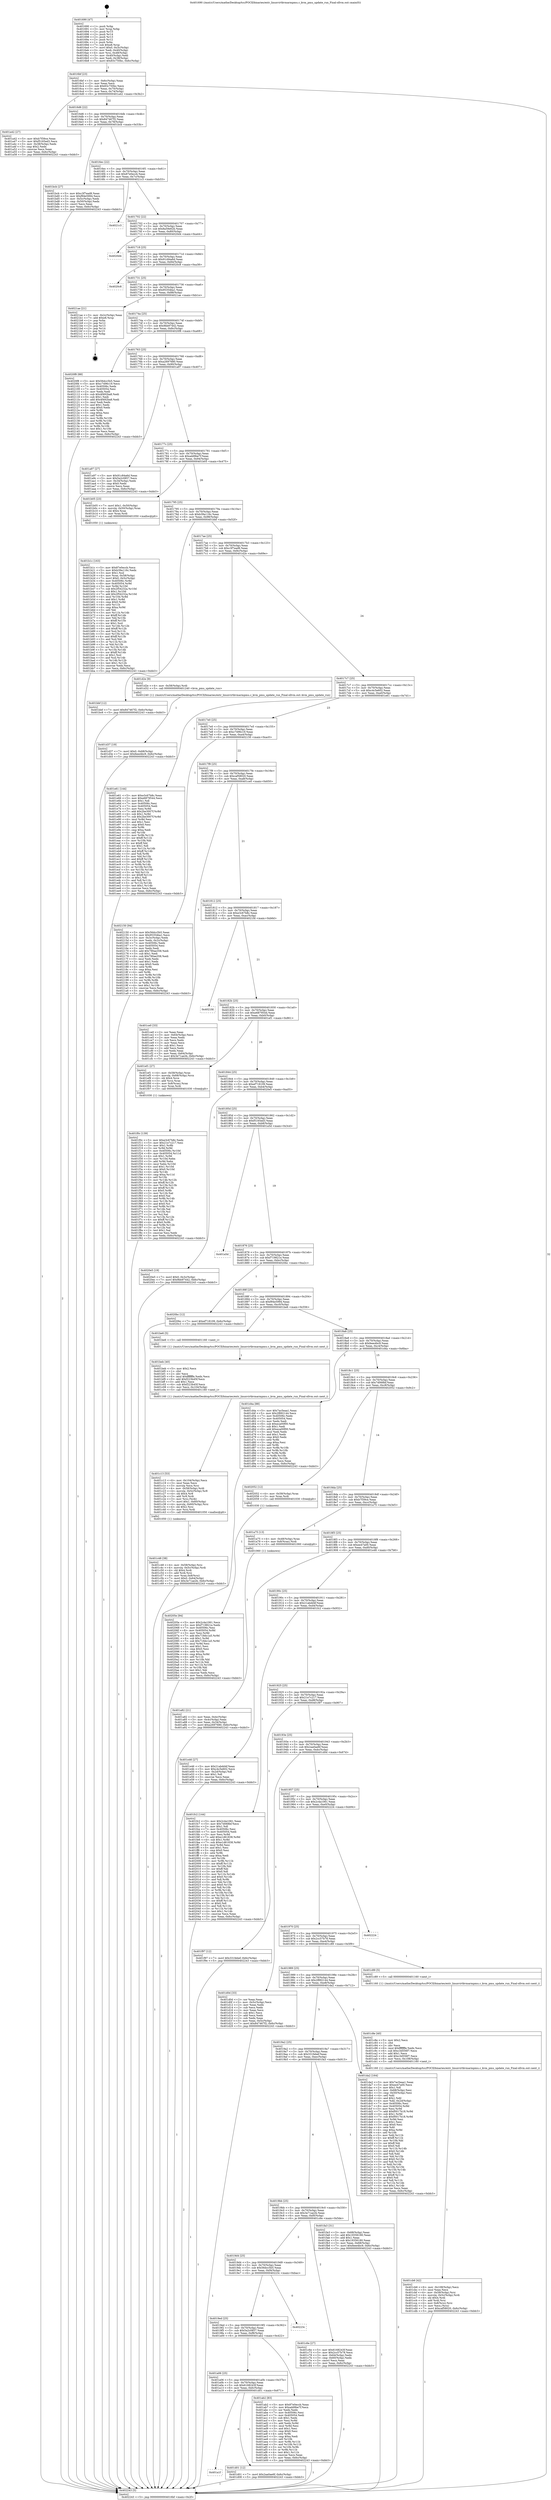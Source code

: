 digraph "0x401690" {
  label = "0x401690 (/mnt/c/Users/mathe/Desktop/tcc/POCII/binaries/extr_linuxvirtkvmarmpmu.c_kvm_pmu_update_run_Final-ollvm.out::main(0))"
  labelloc = "t"
  node[shape=record]

  Entry [label="",width=0.3,height=0.3,shape=circle,fillcolor=black,style=filled]
  "0x4016bf" [label="{
     0x4016bf [23]\l
     | [instrs]\l
     &nbsp;&nbsp;0x4016bf \<+3\>: mov -0x6c(%rbp),%eax\l
     &nbsp;&nbsp;0x4016c2 \<+2\>: mov %eax,%ecx\l
     &nbsp;&nbsp;0x4016c4 \<+6\>: sub $0x83c750bc,%ecx\l
     &nbsp;&nbsp;0x4016ca \<+3\>: mov %eax,-0x70(%rbp)\l
     &nbsp;&nbsp;0x4016cd \<+3\>: mov %ecx,-0x74(%rbp)\l
     &nbsp;&nbsp;0x4016d0 \<+6\>: je 0000000000401a42 \<main+0x3b2\>\l
  }"]
  "0x401a42" [label="{
     0x401a42 [27]\l
     | [instrs]\l
     &nbsp;&nbsp;0x401a42 \<+5\>: mov $0xb7f39ce,%eax\l
     &nbsp;&nbsp;0x401a47 \<+5\>: mov $0xf5165ed3,%ecx\l
     &nbsp;&nbsp;0x401a4c \<+3\>: mov -0x38(%rbp),%edx\l
     &nbsp;&nbsp;0x401a4f \<+3\>: cmp $0x2,%edx\l
     &nbsp;&nbsp;0x401a52 \<+3\>: cmovne %ecx,%eax\l
     &nbsp;&nbsp;0x401a55 \<+3\>: mov %eax,-0x6c(%rbp)\l
     &nbsp;&nbsp;0x401a58 \<+5\>: jmp 0000000000402243 \<main+0xbb3\>\l
  }"]
  "0x4016d6" [label="{
     0x4016d6 [22]\l
     | [instrs]\l
     &nbsp;&nbsp;0x4016d6 \<+5\>: jmp 00000000004016db \<main+0x4b\>\l
     &nbsp;&nbsp;0x4016db \<+3\>: mov -0x70(%rbp),%eax\l
     &nbsp;&nbsp;0x4016de \<+5\>: sub $0x847467f2,%eax\l
     &nbsp;&nbsp;0x4016e3 \<+3\>: mov %eax,-0x78(%rbp)\l
     &nbsp;&nbsp;0x4016e6 \<+6\>: je 0000000000401bcb \<main+0x53b\>\l
  }"]
  "0x402243" [label="{
     0x402243 [5]\l
     | [instrs]\l
     &nbsp;&nbsp;0x402243 \<+5\>: jmp 00000000004016bf \<main+0x2f\>\l
  }"]
  "0x401690" [label="{
     0x401690 [47]\l
     | [instrs]\l
     &nbsp;&nbsp;0x401690 \<+1\>: push %rbp\l
     &nbsp;&nbsp;0x401691 \<+3\>: mov %rsp,%rbp\l
     &nbsp;&nbsp;0x401694 \<+2\>: push %r15\l
     &nbsp;&nbsp;0x401696 \<+2\>: push %r14\l
     &nbsp;&nbsp;0x401698 \<+2\>: push %r13\l
     &nbsp;&nbsp;0x40169a \<+2\>: push %r12\l
     &nbsp;&nbsp;0x40169c \<+1\>: push %rbx\l
     &nbsp;&nbsp;0x40169d \<+7\>: sub $0xe8,%rsp\l
     &nbsp;&nbsp;0x4016a4 \<+7\>: movl $0x0,-0x3c(%rbp)\l
     &nbsp;&nbsp;0x4016ab \<+3\>: mov %edi,-0x40(%rbp)\l
     &nbsp;&nbsp;0x4016ae \<+4\>: mov %rsi,-0x48(%rbp)\l
     &nbsp;&nbsp;0x4016b2 \<+3\>: mov -0x40(%rbp),%edi\l
     &nbsp;&nbsp;0x4016b5 \<+3\>: mov %edi,-0x38(%rbp)\l
     &nbsp;&nbsp;0x4016b8 \<+7\>: movl $0x83c750bc,-0x6c(%rbp)\l
  }"]
  Exit [label="",width=0.3,height=0.3,shape=circle,fillcolor=black,style=filled,peripheries=2]
  "0x401bcb" [label="{
     0x401bcb [27]\l
     | [instrs]\l
     &nbsp;&nbsp;0x401bcb \<+5\>: mov $0xc3f7ead8,%eax\l
     &nbsp;&nbsp;0x401bd0 \<+5\>: mov $0xf94e5994,%ecx\l
     &nbsp;&nbsp;0x401bd5 \<+3\>: mov -0x5c(%rbp),%edx\l
     &nbsp;&nbsp;0x401bd8 \<+3\>: cmp -0x50(%rbp),%edx\l
     &nbsp;&nbsp;0x401bdb \<+3\>: cmovl %ecx,%eax\l
     &nbsp;&nbsp;0x401bde \<+3\>: mov %eax,-0x6c(%rbp)\l
     &nbsp;&nbsp;0x401be1 \<+5\>: jmp 0000000000402243 \<main+0xbb3\>\l
  }"]
  "0x4016ec" [label="{
     0x4016ec [22]\l
     | [instrs]\l
     &nbsp;&nbsp;0x4016ec \<+5\>: jmp 00000000004016f1 \<main+0x61\>\l
     &nbsp;&nbsp;0x4016f1 \<+3\>: mov -0x70(%rbp),%eax\l
     &nbsp;&nbsp;0x4016f4 \<+5\>: sub $0x87e0eccb,%eax\l
     &nbsp;&nbsp;0x4016f9 \<+3\>: mov %eax,-0x7c(%rbp)\l
     &nbsp;&nbsp;0x4016fc \<+6\>: je 00000000004021c3 \<main+0xb33\>\l
  }"]
  "0x40205e" [label="{
     0x40205e [94]\l
     | [instrs]\l
     &nbsp;&nbsp;0x40205e \<+5\>: mov $0x2c4a1061,%ecx\l
     &nbsp;&nbsp;0x402063 \<+5\>: mov $0xf719821e,%edx\l
     &nbsp;&nbsp;0x402068 \<+7\>: mov 0x40506c,%esi\l
     &nbsp;&nbsp;0x40206f \<+8\>: mov 0x405054,%r8d\l
     &nbsp;&nbsp;0x402077 \<+3\>: mov %esi,%r9d\l
     &nbsp;&nbsp;0x40207a \<+7\>: add $0x718dc1a5,%r9d\l
     &nbsp;&nbsp;0x402081 \<+4\>: sub $0x1,%r9d\l
     &nbsp;&nbsp;0x402085 \<+7\>: sub $0x718dc1a5,%r9d\l
     &nbsp;&nbsp;0x40208c \<+4\>: imul %r9d,%esi\l
     &nbsp;&nbsp;0x402090 \<+3\>: and $0x1,%esi\l
     &nbsp;&nbsp;0x402093 \<+3\>: cmp $0x0,%esi\l
     &nbsp;&nbsp;0x402096 \<+4\>: sete %r10b\l
     &nbsp;&nbsp;0x40209a \<+4\>: cmp $0xa,%r8d\l
     &nbsp;&nbsp;0x40209e \<+4\>: setl %r11b\l
     &nbsp;&nbsp;0x4020a2 \<+3\>: mov %r10b,%bl\l
     &nbsp;&nbsp;0x4020a5 \<+3\>: and %r11b,%bl\l
     &nbsp;&nbsp;0x4020a8 \<+3\>: xor %r11b,%r10b\l
     &nbsp;&nbsp;0x4020ab \<+3\>: or %r10b,%bl\l
     &nbsp;&nbsp;0x4020ae \<+3\>: test $0x1,%bl\l
     &nbsp;&nbsp;0x4020b1 \<+3\>: cmovne %edx,%ecx\l
     &nbsp;&nbsp;0x4020b4 \<+3\>: mov %ecx,-0x6c(%rbp)\l
     &nbsp;&nbsp;0x4020b7 \<+5\>: jmp 0000000000402243 \<main+0xbb3\>\l
  }"]
  "0x4021c3" [label="{
     0x4021c3\l
  }", style=dashed]
  "0x401702" [label="{
     0x401702 [22]\l
     | [instrs]\l
     &nbsp;&nbsp;0x401702 \<+5\>: jmp 0000000000401707 \<main+0x77\>\l
     &nbsp;&nbsp;0x401707 \<+3\>: mov -0x70(%rbp),%eax\l
     &nbsp;&nbsp;0x40170a \<+5\>: sub $0x8a59e62b,%eax\l
     &nbsp;&nbsp;0x40170f \<+3\>: mov %eax,-0x80(%rbp)\l
     &nbsp;&nbsp;0x401712 \<+6\>: je 00000000004020d4 \<main+0xa44\>\l
  }"]
  "0x401f0c" [label="{
     0x401f0c [139]\l
     | [instrs]\l
     &nbsp;&nbsp;0x401f0c \<+5\>: mov $0xe3c67b8c,%edx\l
     &nbsp;&nbsp;0x401f11 \<+5\>: mov $0x21e7c217,%esi\l
     &nbsp;&nbsp;0x401f16 \<+3\>: mov $0x1,%r8b\l
     &nbsp;&nbsp;0x401f19 \<+3\>: xor %r9d,%r9d\l
     &nbsp;&nbsp;0x401f1c \<+8\>: mov 0x40506c,%r10d\l
     &nbsp;&nbsp;0x401f24 \<+8\>: mov 0x405054,%r11d\l
     &nbsp;&nbsp;0x401f2c \<+4\>: sub $0x1,%r9d\l
     &nbsp;&nbsp;0x401f30 \<+3\>: mov %r10d,%ebx\l
     &nbsp;&nbsp;0x401f33 \<+3\>: add %r9d,%ebx\l
     &nbsp;&nbsp;0x401f36 \<+4\>: imul %ebx,%r10d\l
     &nbsp;&nbsp;0x401f3a \<+4\>: and $0x1,%r10d\l
     &nbsp;&nbsp;0x401f3e \<+4\>: cmp $0x0,%r10d\l
     &nbsp;&nbsp;0x401f42 \<+4\>: sete %r14b\l
     &nbsp;&nbsp;0x401f46 \<+4\>: cmp $0xa,%r11d\l
     &nbsp;&nbsp;0x401f4a \<+4\>: setl %r15b\l
     &nbsp;&nbsp;0x401f4e \<+3\>: mov %r14b,%r12b\l
     &nbsp;&nbsp;0x401f51 \<+4\>: xor $0xff,%r12b\l
     &nbsp;&nbsp;0x401f55 \<+3\>: mov %r15b,%r13b\l
     &nbsp;&nbsp;0x401f58 \<+4\>: xor $0xff,%r13b\l
     &nbsp;&nbsp;0x401f5c \<+4\>: xor $0x0,%r8b\l
     &nbsp;&nbsp;0x401f60 \<+3\>: mov %r12b,%al\l
     &nbsp;&nbsp;0x401f63 \<+2\>: and $0x0,%al\l
     &nbsp;&nbsp;0x401f65 \<+3\>: and %r8b,%r14b\l
     &nbsp;&nbsp;0x401f68 \<+3\>: mov %r13b,%cl\l
     &nbsp;&nbsp;0x401f6b \<+3\>: and $0x0,%cl\l
     &nbsp;&nbsp;0x401f6e \<+3\>: and %r8b,%r15b\l
     &nbsp;&nbsp;0x401f71 \<+3\>: or %r14b,%al\l
     &nbsp;&nbsp;0x401f74 \<+3\>: or %r15b,%cl\l
     &nbsp;&nbsp;0x401f77 \<+2\>: xor %cl,%al\l
     &nbsp;&nbsp;0x401f79 \<+3\>: or %r13b,%r12b\l
     &nbsp;&nbsp;0x401f7c \<+4\>: xor $0xff,%r12b\l
     &nbsp;&nbsp;0x401f80 \<+4\>: or $0x0,%r8b\l
     &nbsp;&nbsp;0x401f84 \<+3\>: and %r8b,%r12b\l
     &nbsp;&nbsp;0x401f87 \<+3\>: or %r12b,%al\l
     &nbsp;&nbsp;0x401f8a \<+2\>: test $0x1,%al\l
     &nbsp;&nbsp;0x401f8c \<+3\>: cmovne %esi,%edx\l
     &nbsp;&nbsp;0x401f8f \<+3\>: mov %edx,-0x6c(%rbp)\l
     &nbsp;&nbsp;0x401f92 \<+5\>: jmp 0000000000402243 \<main+0xbb3\>\l
  }"]
  "0x4020d4" [label="{
     0x4020d4\l
  }", style=dashed]
  "0x401718" [label="{
     0x401718 [25]\l
     | [instrs]\l
     &nbsp;&nbsp;0x401718 \<+5\>: jmp 000000000040171d \<main+0x8d\>\l
     &nbsp;&nbsp;0x40171d \<+3\>: mov -0x70(%rbp),%eax\l
     &nbsp;&nbsp;0x401720 \<+5\>: sub $0x91c84a6d,%eax\l
     &nbsp;&nbsp;0x401725 \<+6\>: mov %eax,-0x84(%rbp)\l
     &nbsp;&nbsp;0x40172b \<+6\>: je 00000000004020c8 \<main+0xa38\>\l
  }"]
  "0x401d37" [label="{
     0x401d37 [19]\l
     | [instrs]\l
     &nbsp;&nbsp;0x401d37 \<+7\>: movl $0x0,-0x68(%rbp)\l
     &nbsp;&nbsp;0x401d3e \<+7\>: movl $0xfeee4bc9,-0x6c(%rbp)\l
     &nbsp;&nbsp;0x401d45 \<+5\>: jmp 0000000000402243 \<main+0xbb3\>\l
  }"]
  "0x4020c8" [label="{
     0x4020c8\l
  }", style=dashed]
  "0x401731" [label="{
     0x401731 [25]\l
     | [instrs]\l
     &nbsp;&nbsp;0x401731 \<+5\>: jmp 0000000000401736 \<main+0xa6\>\l
     &nbsp;&nbsp;0x401736 \<+3\>: mov -0x70(%rbp),%eax\l
     &nbsp;&nbsp;0x401739 \<+5\>: sub $0x95354ba1,%eax\l
     &nbsp;&nbsp;0x40173e \<+6\>: mov %eax,-0x88(%rbp)\l
     &nbsp;&nbsp;0x401744 \<+6\>: je 00000000004021ae \<main+0xb1e\>\l
  }"]
  "0x401a1f" [label="{
     0x401a1f\l
  }", style=dashed]
  "0x4021ae" [label="{
     0x4021ae [21]\l
     | [instrs]\l
     &nbsp;&nbsp;0x4021ae \<+3\>: mov -0x2c(%rbp),%eax\l
     &nbsp;&nbsp;0x4021b1 \<+7\>: add $0xe8,%rsp\l
     &nbsp;&nbsp;0x4021b8 \<+1\>: pop %rbx\l
     &nbsp;&nbsp;0x4021b9 \<+2\>: pop %r12\l
     &nbsp;&nbsp;0x4021bb \<+2\>: pop %r13\l
     &nbsp;&nbsp;0x4021bd \<+2\>: pop %r14\l
     &nbsp;&nbsp;0x4021bf \<+2\>: pop %r15\l
     &nbsp;&nbsp;0x4021c1 \<+1\>: pop %rbp\l
     &nbsp;&nbsp;0x4021c2 \<+1\>: ret\l
  }"]
  "0x40174a" [label="{
     0x40174a [25]\l
     | [instrs]\l
     &nbsp;&nbsp;0x40174a \<+5\>: jmp 000000000040174f \<main+0xbf\>\l
     &nbsp;&nbsp;0x40174f \<+3\>: mov -0x70(%rbp),%eax\l
     &nbsp;&nbsp;0x401752 \<+5\>: sub $0x9bb97442,%eax\l
     &nbsp;&nbsp;0x401757 \<+6\>: mov %eax,-0x8c(%rbp)\l
     &nbsp;&nbsp;0x40175d \<+6\>: je 00000000004020f8 \<main+0xa68\>\l
  }"]
  "0x401d01" [label="{
     0x401d01 [12]\l
     | [instrs]\l
     &nbsp;&nbsp;0x401d01 \<+7\>: movl $0x2aa0ae6f,-0x6c(%rbp)\l
     &nbsp;&nbsp;0x401d08 \<+5\>: jmp 0000000000402243 \<main+0xbb3\>\l
  }"]
  "0x4020f8" [label="{
     0x4020f8 [88]\l
     | [instrs]\l
     &nbsp;&nbsp;0x4020f8 \<+5\>: mov $0x56dcc5b5,%eax\l
     &nbsp;&nbsp;0x4020fd \<+5\>: mov $0xc7496c19,%ecx\l
     &nbsp;&nbsp;0x402102 \<+7\>: mov 0x40506c,%edx\l
     &nbsp;&nbsp;0x402109 \<+7\>: mov 0x405054,%esi\l
     &nbsp;&nbsp;0x402110 \<+2\>: mov %edx,%edi\l
     &nbsp;&nbsp;0x402112 \<+6\>: sub $0x4f492ba8,%edi\l
     &nbsp;&nbsp;0x402118 \<+3\>: sub $0x1,%edi\l
     &nbsp;&nbsp;0x40211b \<+6\>: add $0x4f492ba8,%edi\l
     &nbsp;&nbsp;0x402121 \<+3\>: imul %edi,%edx\l
     &nbsp;&nbsp;0x402124 \<+3\>: and $0x1,%edx\l
     &nbsp;&nbsp;0x402127 \<+3\>: cmp $0x0,%edx\l
     &nbsp;&nbsp;0x40212a \<+4\>: sete %r8b\l
     &nbsp;&nbsp;0x40212e \<+3\>: cmp $0xa,%esi\l
     &nbsp;&nbsp;0x402131 \<+4\>: setl %r9b\l
     &nbsp;&nbsp;0x402135 \<+3\>: mov %r8b,%r10b\l
     &nbsp;&nbsp;0x402138 \<+3\>: and %r9b,%r10b\l
     &nbsp;&nbsp;0x40213b \<+3\>: xor %r9b,%r8b\l
     &nbsp;&nbsp;0x40213e \<+3\>: or %r8b,%r10b\l
     &nbsp;&nbsp;0x402141 \<+4\>: test $0x1,%r10b\l
     &nbsp;&nbsp;0x402145 \<+3\>: cmovne %ecx,%eax\l
     &nbsp;&nbsp;0x402148 \<+3\>: mov %eax,-0x6c(%rbp)\l
     &nbsp;&nbsp;0x40214b \<+5\>: jmp 0000000000402243 \<main+0xbb3\>\l
  }"]
  "0x401763" [label="{
     0x401763 [25]\l
     | [instrs]\l
     &nbsp;&nbsp;0x401763 \<+5\>: jmp 0000000000401768 \<main+0xd8\>\l
     &nbsp;&nbsp;0x401768 \<+3\>: mov -0x70(%rbp),%eax\l
     &nbsp;&nbsp;0x40176b \<+5\>: sub $0xa2697680,%eax\l
     &nbsp;&nbsp;0x401770 \<+6\>: mov %eax,-0x90(%rbp)\l
     &nbsp;&nbsp;0x401776 \<+6\>: je 0000000000401a97 \<main+0x407\>\l
  }"]
  "0x401cb6" [label="{
     0x401cb6 [42]\l
     | [instrs]\l
     &nbsp;&nbsp;0x401cb6 \<+6\>: mov -0x108(%rbp),%ecx\l
     &nbsp;&nbsp;0x401cbc \<+3\>: imul %eax,%ecx\l
     &nbsp;&nbsp;0x401cbf \<+4\>: mov -0x58(%rbp),%rsi\l
     &nbsp;&nbsp;0x401cc3 \<+4\>: movslq -0x5c(%rbp),%rdi\l
     &nbsp;&nbsp;0x401cc7 \<+4\>: shl $0x4,%rdi\l
     &nbsp;&nbsp;0x401ccb \<+3\>: add %rdi,%rsi\l
     &nbsp;&nbsp;0x401cce \<+4\>: mov 0x8(%rsi),%rsi\l
     &nbsp;&nbsp;0x401cd2 \<+2\>: mov %ecx,(%rsi)\l
     &nbsp;&nbsp;0x401cd4 \<+7\>: movl $0xcaf58020,-0x6c(%rbp)\l
     &nbsp;&nbsp;0x401cdb \<+5\>: jmp 0000000000402243 \<main+0xbb3\>\l
  }"]
  "0x401a97" [label="{
     0x401a97 [27]\l
     | [instrs]\l
     &nbsp;&nbsp;0x401a97 \<+5\>: mov $0x91c84a6d,%eax\l
     &nbsp;&nbsp;0x401a9c \<+5\>: mov $0x5a2c0857,%ecx\l
     &nbsp;&nbsp;0x401aa1 \<+3\>: mov -0x34(%rbp),%edx\l
     &nbsp;&nbsp;0x401aa4 \<+3\>: cmp $0x0,%edx\l
     &nbsp;&nbsp;0x401aa7 \<+3\>: cmove %ecx,%eax\l
     &nbsp;&nbsp;0x401aaa \<+3\>: mov %eax,-0x6c(%rbp)\l
     &nbsp;&nbsp;0x401aad \<+5\>: jmp 0000000000402243 \<main+0xbb3\>\l
  }"]
  "0x40177c" [label="{
     0x40177c [25]\l
     | [instrs]\l
     &nbsp;&nbsp;0x40177c \<+5\>: jmp 0000000000401781 \<main+0xf1\>\l
     &nbsp;&nbsp;0x401781 \<+3\>: mov -0x70(%rbp),%eax\l
     &nbsp;&nbsp;0x401784 \<+5\>: sub $0xadd9be7f,%eax\l
     &nbsp;&nbsp;0x401789 \<+6\>: mov %eax,-0x94(%rbp)\l
     &nbsp;&nbsp;0x40178f \<+6\>: je 0000000000401b05 \<main+0x475\>\l
  }"]
  "0x401c8e" [label="{
     0x401c8e [40]\l
     | [instrs]\l
     &nbsp;&nbsp;0x401c8e \<+5\>: mov $0x2,%ecx\l
     &nbsp;&nbsp;0x401c93 \<+1\>: cltd\l
     &nbsp;&nbsp;0x401c94 \<+2\>: idiv %ecx\l
     &nbsp;&nbsp;0x401c96 \<+6\>: imul $0xfffffffe,%edx,%ecx\l
     &nbsp;&nbsp;0x401c9c \<+6\>: sub $0xc3d556f7,%ecx\l
     &nbsp;&nbsp;0x401ca2 \<+3\>: add $0x1,%ecx\l
     &nbsp;&nbsp;0x401ca5 \<+6\>: add $0xc3d556f7,%ecx\l
     &nbsp;&nbsp;0x401cab \<+6\>: mov %ecx,-0x108(%rbp)\l
     &nbsp;&nbsp;0x401cb1 \<+5\>: call 0000000000401160 \<next_i\>\l
     | [calls]\l
     &nbsp;&nbsp;0x401160 \{1\} (/mnt/c/Users/mathe/Desktop/tcc/POCII/binaries/extr_linuxvirtkvmarmpmu.c_kvm_pmu_update_run_Final-ollvm.out::next_i)\l
  }"]
  "0x401b05" [label="{
     0x401b05 [23]\l
     | [instrs]\l
     &nbsp;&nbsp;0x401b05 \<+7\>: movl $0x1,-0x50(%rbp)\l
     &nbsp;&nbsp;0x401b0c \<+4\>: movslq -0x50(%rbp),%rax\l
     &nbsp;&nbsp;0x401b10 \<+4\>: shl $0x4,%rax\l
     &nbsp;&nbsp;0x401b14 \<+3\>: mov %rax,%rdi\l
     &nbsp;&nbsp;0x401b17 \<+5\>: call 0000000000401050 \<malloc@plt\>\l
     | [calls]\l
     &nbsp;&nbsp;0x401050 \{1\} (unknown)\l
  }"]
  "0x401795" [label="{
     0x401795 [25]\l
     | [instrs]\l
     &nbsp;&nbsp;0x401795 \<+5\>: jmp 000000000040179a \<main+0x10a\>\l
     &nbsp;&nbsp;0x40179a \<+3\>: mov -0x70(%rbp),%eax\l
     &nbsp;&nbsp;0x40179d \<+5\>: sub $0xb39a116c,%eax\l
     &nbsp;&nbsp;0x4017a2 \<+6\>: mov %eax,-0x98(%rbp)\l
     &nbsp;&nbsp;0x4017a8 \<+6\>: je 0000000000401bbf \<main+0x52f\>\l
  }"]
  "0x401c48" [label="{
     0x401c48 [38]\l
     | [instrs]\l
     &nbsp;&nbsp;0x401c48 \<+4\>: mov -0x58(%rbp),%rsi\l
     &nbsp;&nbsp;0x401c4c \<+4\>: movslq -0x5c(%rbp),%rdi\l
     &nbsp;&nbsp;0x401c50 \<+4\>: shl $0x4,%rdi\l
     &nbsp;&nbsp;0x401c54 \<+3\>: add %rdi,%rsi\l
     &nbsp;&nbsp;0x401c57 \<+4\>: mov %rax,0x8(%rsi)\l
     &nbsp;&nbsp;0x401c5b \<+7\>: movl $0x0,-0x64(%rbp)\l
     &nbsp;&nbsp;0x401c62 \<+7\>: movl $0x3e71ae2b,-0x6c(%rbp)\l
     &nbsp;&nbsp;0x401c69 \<+5\>: jmp 0000000000402243 \<main+0xbb3\>\l
  }"]
  "0x401bbf" [label="{
     0x401bbf [12]\l
     | [instrs]\l
     &nbsp;&nbsp;0x401bbf \<+7\>: movl $0x847467f2,-0x6c(%rbp)\l
     &nbsp;&nbsp;0x401bc6 \<+5\>: jmp 0000000000402243 \<main+0xbb3\>\l
  }"]
  "0x4017ae" [label="{
     0x4017ae [25]\l
     | [instrs]\l
     &nbsp;&nbsp;0x4017ae \<+5\>: jmp 00000000004017b3 \<main+0x123\>\l
     &nbsp;&nbsp;0x4017b3 \<+3\>: mov -0x70(%rbp),%eax\l
     &nbsp;&nbsp;0x4017b6 \<+5\>: sub $0xc3f7ead8,%eax\l
     &nbsp;&nbsp;0x4017bb \<+6\>: mov %eax,-0x9c(%rbp)\l
     &nbsp;&nbsp;0x4017c1 \<+6\>: je 0000000000401d2e \<main+0x69e\>\l
  }"]
  "0x401c13" [label="{
     0x401c13 [53]\l
     | [instrs]\l
     &nbsp;&nbsp;0x401c13 \<+6\>: mov -0x104(%rbp),%ecx\l
     &nbsp;&nbsp;0x401c19 \<+3\>: imul %eax,%ecx\l
     &nbsp;&nbsp;0x401c1c \<+3\>: movslq %ecx,%rsi\l
     &nbsp;&nbsp;0x401c1f \<+4\>: mov -0x58(%rbp),%rdi\l
     &nbsp;&nbsp;0x401c23 \<+4\>: movslq -0x5c(%rbp),%r8\l
     &nbsp;&nbsp;0x401c27 \<+4\>: shl $0x4,%r8\l
     &nbsp;&nbsp;0x401c2b \<+3\>: add %r8,%rdi\l
     &nbsp;&nbsp;0x401c2e \<+3\>: mov %rsi,(%rdi)\l
     &nbsp;&nbsp;0x401c31 \<+7\>: movl $0x1,-0x60(%rbp)\l
     &nbsp;&nbsp;0x401c38 \<+4\>: movslq -0x60(%rbp),%rsi\l
     &nbsp;&nbsp;0x401c3c \<+4\>: shl $0x2,%rsi\l
     &nbsp;&nbsp;0x401c40 \<+3\>: mov %rsi,%rdi\l
     &nbsp;&nbsp;0x401c43 \<+5\>: call 0000000000401050 \<malloc@plt\>\l
     | [calls]\l
     &nbsp;&nbsp;0x401050 \{1\} (unknown)\l
  }"]
  "0x401d2e" [label="{
     0x401d2e [9]\l
     | [instrs]\l
     &nbsp;&nbsp;0x401d2e \<+4\>: mov -0x58(%rbp),%rdi\l
     &nbsp;&nbsp;0x401d32 \<+5\>: call 0000000000401240 \<kvm_pmu_update_run\>\l
     | [calls]\l
     &nbsp;&nbsp;0x401240 \{1\} (/mnt/c/Users/mathe/Desktop/tcc/POCII/binaries/extr_linuxvirtkvmarmpmu.c_kvm_pmu_update_run_Final-ollvm.out::kvm_pmu_update_run)\l
  }"]
  "0x4017c7" [label="{
     0x4017c7 [25]\l
     | [instrs]\l
     &nbsp;&nbsp;0x4017c7 \<+5\>: jmp 00000000004017cc \<main+0x13c\>\l
     &nbsp;&nbsp;0x4017cc \<+3\>: mov -0x70(%rbp),%eax\l
     &nbsp;&nbsp;0x4017cf \<+5\>: sub $0xc4c5e602,%eax\l
     &nbsp;&nbsp;0x4017d4 \<+6\>: mov %eax,-0xa0(%rbp)\l
     &nbsp;&nbsp;0x4017da \<+6\>: je 0000000000401e61 \<main+0x7d1\>\l
  }"]
  "0x401beb" [label="{
     0x401beb [40]\l
     | [instrs]\l
     &nbsp;&nbsp;0x401beb \<+5\>: mov $0x2,%ecx\l
     &nbsp;&nbsp;0x401bf0 \<+1\>: cltd\l
     &nbsp;&nbsp;0x401bf1 \<+2\>: idiv %ecx\l
     &nbsp;&nbsp;0x401bf3 \<+6\>: imul $0xfffffffe,%edx,%ecx\l
     &nbsp;&nbsp;0x401bf9 \<+6\>: add $0xf223b45f,%ecx\l
     &nbsp;&nbsp;0x401bff \<+3\>: add $0x1,%ecx\l
     &nbsp;&nbsp;0x401c02 \<+6\>: sub $0xf223b45f,%ecx\l
     &nbsp;&nbsp;0x401c08 \<+6\>: mov %ecx,-0x104(%rbp)\l
     &nbsp;&nbsp;0x401c0e \<+5\>: call 0000000000401160 \<next_i\>\l
     | [calls]\l
     &nbsp;&nbsp;0x401160 \{1\} (/mnt/c/Users/mathe/Desktop/tcc/POCII/binaries/extr_linuxvirtkvmarmpmu.c_kvm_pmu_update_run_Final-ollvm.out::next_i)\l
  }"]
  "0x401e61" [label="{
     0x401e61 [144]\l
     | [instrs]\l
     &nbsp;&nbsp;0x401e61 \<+5\>: mov $0xe3c67b8c,%eax\l
     &nbsp;&nbsp;0x401e66 \<+5\>: mov $0xe6879544,%ecx\l
     &nbsp;&nbsp;0x401e6b \<+2\>: mov $0x1,%dl\l
     &nbsp;&nbsp;0x401e6d \<+7\>: mov 0x40506c,%esi\l
     &nbsp;&nbsp;0x401e74 \<+7\>: mov 0x405054,%edi\l
     &nbsp;&nbsp;0x401e7b \<+3\>: mov %esi,%r8d\l
     &nbsp;&nbsp;0x401e7e \<+7\>: add $0x2be3007f,%r8d\l
     &nbsp;&nbsp;0x401e85 \<+4\>: sub $0x1,%r8d\l
     &nbsp;&nbsp;0x401e89 \<+7\>: sub $0x2be3007f,%r8d\l
     &nbsp;&nbsp;0x401e90 \<+4\>: imul %r8d,%esi\l
     &nbsp;&nbsp;0x401e94 \<+3\>: and $0x1,%esi\l
     &nbsp;&nbsp;0x401e97 \<+3\>: cmp $0x0,%esi\l
     &nbsp;&nbsp;0x401e9a \<+4\>: sete %r9b\l
     &nbsp;&nbsp;0x401e9e \<+3\>: cmp $0xa,%edi\l
     &nbsp;&nbsp;0x401ea1 \<+4\>: setl %r10b\l
     &nbsp;&nbsp;0x401ea5 \<+3\>: mov %r9b,%r11b\l
     &nbsp;&nbsp;0x401ea8 \<+4\>: xor $0xff,%r11b\l
     &nbsp;&nbsp;0x401eac \<+3\>: mov %r10b,%bl\l
     &nbsp;&nbsp;0x401eaf \<+3\>: xor $0xff,%bl\l
     &nbsp;&nbsp;0x401eb2 \<+3\>: xor $0x1,%dl\l
     &nbsp;&nbsp;0x401eb5 \<+3\>: mov %r11b,%r14b\l
     &nbsp;&nbsp;0x401eb8 \<+4\>: and $0xff,%r14b\l
     &nbsp;&nbsp;0x401ebc \<+3\>: and %dl,%r9b\l
     &nbsp;&nbsp;0x401ebf \<+3\>: mov %bl,%r15b\l
     &nbsp;&nbsp;0x401ec2 \<+4\>: and $0xff,%r15b\l
     &nbsp;&nbsp;0x401ec6 \<+3\>: and %dl,%r10b\l
     &nbsp;&nbsp;0x401ec9 \<+3\>: or %r9b,%r14b\l
     &nbsp;&nbsp;0x401ecc \<+3\>: or %r10b,%r15b\l
     &nbsp;&nbsp;0x401ecf \<+3\>: xor %r15b,%r14b\l
     &nbsp;&nbsp;0x401ed2 \<+3\>: or %bl,%r11b\l
     &nbsp;&nbsp;0x401ed5 \<+4\>: xor $0xff,%r11b\l
     &nbsp;&nbsp;0x401ed9 \<+3\>: or $0x1,%dl\l
     &nbsp;&nbsp;0x401edc \<+3\>: and %dl,%r11b\l
     &nbsp;&nbsp;0x401edf \<+3\>: or %r11b,%r14b\l
     &nbsp;&nbsp;0x401ee2 \<+4\>: test $0x1,%r14b\l
     &nbsp;&nbsp;0x401ee6 \<+3\>: cmovne %ecx,%eax\l
     &nbsp;&nbsp;0x401ee9 \<+3\>: mov %eax,-0x6c(%rbp)\l
     &nbsp;&nbsp;0x401eec \<+5\>: jmp 0000000000402243 \<main+0xbb3\>\l
  }"]
  "0x4017e0" [label="{
     0x4017e0 [25]\l
     | [instrs]\l
     &nbsp;&nbsp;0x4017e0 \<+5\>: jmp 00000000004017e5 \<main+0x155\>\l
     &nbsp;&nbsp;0x4017e5 \<+3\>: mov -0x70(%rbp),%eax\l
     &nbsp;&nbsp;0x4017e8 \<+5\>: sub $0xc7496c19,%eax\l
     &nbsp;&nbsp;0x4017ed \<+6\>: mov %eax,-0xa4(%rbp)\l
     &nbsp;&nbsp;0x4017f3 \<+6\>: je 0000000000402150 \<main+0xac0\>\l
  }"]
  "0x401b1c" [label="{
     0x401b1c [163]\l
     | [instrs]\l
     &nbsp;&nbsp;0x401b1c \<+5\>: mov $0x87e0eccb,%ecx\l
     &nbsp;&nbsp;0x401b21 \<+5\>: mov $0xb39a116c,%edx\l
     &nbsp;&nbsp;0x401b26 \<+3\>: mov $0x1,%sil\l
     &nbsp;&nbsp;0x401b29 \<+4\>: mov %rax,-0x58(%rbp)\l
     &nbsp;&nbsp;0x401b2d \<+7\>: movl $0x0,-0x5c(%rbp)\l
     &nbsp;&nbsp;0x401b34 \<+8\>: mov 0x40506c,%r8d\l
     &nbsp;&nbsp;0x401b3c \<+8\>: mov 0x405054,%r9d\l
     &nbsp;&nbsp;0x401b44 \<+3\>: mov %r8d,%r10d\l
     &nbsp;&nbsp;0x401b47 \<+7\>: sub $0x2f54232a,%r10d\l
     &nbsp;&nbsp;0x401b4e \<+4\>: sub $0x1,%r10d\l
     &nbsp;&nbsp;0x401b52 \<+7\>: add $0x2f54232a,%r10d\l
     &nbsp;&nbsp;0x401b59 \<+4\>: imul %r10d,%r8d\l
     &nbsp;&nbsp;0x401b5d \<+4\>: and $0x1,%r8d\l
     &nbsp;&nbsp;0x401b61 \<+4\>: cmp $0x0,%r8d\l
     &nbsp;&nbsp;0x401b65 \<+4\>: sete %r11b\l
     &nbsp;&nbsp;0x401b69 \<+4\>: cmp $0xa,%r9d\l
     &nbsp;&nbsp;0x401b6d \<+3\>: setl %bl\l
     &nbsp;&nbsp;0x401b70 \<+3\>: mov %r11b,%r14b\l
     &nbsp;&nbsp;0x401b73 \<+4\>: xor $0xff,%r14b\l
     &nbsp;&nbsp;0x401b77 \<+3\>: mov %bl,%r15b\l
     &nbsp;&nbsp;0x401b7a \<+4\>: xor $0xff,%r15b\l
     &nbsp;&nbsp;0x401b7e \<+4\>: xor $0x1,%sil\l
     &nbsp;&nbsp;0x401b82 \<+3\>: mov %r14b,%r12b\l
     &nbsp;&nbsp;0x401b85 \<+4\>: and $0xff,%r12b\l
     &nbsp;&nbsp;0x401b89 \<+3\>: and %sil,%r11b\l
     &nbsp;&nbsp;0x401b8c \<+3\>: mov %r15b,%r13b\l
     &nbsp;&nbsp;0x401b8f \<+4\>: and $0xff,%r13b\l
     &nbsp;&nbsp;0x401b93 \<+3\>: and %sil,%bl\l
     &nbsp;&nbsp;0x401b96 \<+3\>: or %r11b,%r12b\l
     &nbsp;&nbsp;0x401b99 \<+3\>: or %bl,%r13b\l
     &nbsp;&nbsp;0x401b9c \<+3\>: xor %r13b,%r12b\l
     &nbsp;&nbsp;0x401b9f \<+3\>: or %r15b,%r14b\l
     &nbsp;&nbsp;0x401ba2 \<+4\>: xor $0xff,%r14b\l
     &nbsp;&nbsp;0x401ba6 \<+4\>: or $0x1,%sil\l
     &nbsp;&nbsp;0x401baa \<+3\>: and %sil,%r14b\l
     &nbsp;&nbsp;0x401bad \<+3\>: or %r14b,%r12b\l
     &nbsp;&nbsp;0x401bb0 \<+4\>: test $0x1,%r12b\l
     &nbsp;&nbsp;0x401bb4 \<+3\>: cmovne %edx,%ecx\l
     &nbsp;&nbsp;0x401bb7 \<+3\>: mov %ecx,-0x6c(%rbp)\l
     &nbsp;&nbsp;0x401bba \<+5\>: jmp 0000000000402243 \<main+0xbb3\>\l
  }"]
  "0x402150" [label="{
     0x402150 [94]\l
     | [instrs]\l
     &nbsp;&nbsp;0x402150 \<+5\>: mov $0x56dcc5b5,%eax\l
     &nbsp;&nbsp;0x402155 \<+5\>: mov $0x95354ba1,%ecx\l
     &nbsp;&nbsp;0x40215a \<+3\>: mov -0x3c(%rbp),%edx\l
     &nbsp;&nbsp;0x40215d \<+3\>: mov %edx,-0x2c(%rbp)\l
     &nbsp;&nbsp;0x402160 \<+7\>: mov 0x40506c,%edx\l
     &nbsp;&nbsp;0x402167 \<+7\>: mov 0x405054,%esi\l
     &nbsp;&nbsp;0x40216e \<+2\>: mov %edx,%edi\l
     &nbsp;&nbsp;0x402170 \<+6\>: add $0x790ae358,%edi\l
     &nbsp;&nbsp;0x402176 \<+3\>: sub $0x1,%edi\l
     &nbsp;&nbsp;0x402179 \<+6\>: sub $0x790ae358,%edi\l
     &nbsp;&nbsp;0x40217f \<+3\>: imul %edi,%edx\l
     &nbsp;&nbsp;0x402182 \<+3\>: and $0x1,%edx\l
     &nbsp;&nbsp;0x402185 \<+3\>: cmp $0x0,%edx\l
     &nbsp;&nbsp;0x402188 \<+4\>: sete %r8b\l
     &nbsp;&nbsp;0x40218c \<+3\>: cmp $0xa,%esi\l
     &nbsp;&nbsp;0x40218f \<+4\>: setl %r9b\l
     &nbsp;&nbsp;0x402193 \<+3\>: mov %r8b,%r10b\l
     &nbsp;&nbsp;0x402196 \<+3\>: and %r9b,%r10b\l
     &nbsp;&nbsp;0x402199 \<+3\>: xor %r9b,%r8b\l
     &nbsp;&nbsp;0x40219c \<+3\>: or %r8b,%r10b\l
     &nbsp;&nbsp;0x40219f \<+4\>: test $0x1,%r10b\l
     &nbsp;&nbsp;0x4021a3 \<+3\>: cmovne %ecx,%eax\l
     &nbsp;&nbsp;0x4021a6 \<+3\>: mov %eax,-0x6c(%rbp)\l
     &nbsp;&nbsp;0x4021a9 \<+5\>: jmp 0000000000402243 \<main+0xbb3\>\l
  }"]
  "0x4017f9" [label="{
     0x4017f9 [25]\l
     | [instrs]\l
     &nbsp;&nbsp;0x4017f9 \<+5\>: jmp 00000000004017fe \<main+0x16e\>\l
     &nbsp;&nbsp;0x4017fe \<+3\>: mov -0x70(%rbp),%eax\l
     &nbsp;&nbsp;0x401801 \<+5\>: sub $0xcaf58020,%eax\l
     &nbsp;&nbsp;0x401806 \<+6\>: mov %eax,-0xa8(%rbp)\l
     &nbsp;&nbsp;0x40180c \<+6\>: je 0000000000401ce0 \<main+0x650\>\l
  }"]
  "0x401a06" [label="{
     0x401a06 [25]\l
     | [instrs]\l
     &nbsp;&nbsp;0x401a06 \<+5\>: jmp 0000000000401a0b \<main+0x37b\>\l
     &nbsp;&nbsp;0x401a0b \<+3\>: mov -0x70(%rbp),%eax\l
     &nbsp;&nbsp;0x401a0e \<+5\>: sub $0x6168243f,%eax\l
     &nbsp;&nbsp;0x401a13 \<+6\>: mov %eax,-0xfc(%rbp)\l
     &nbsp;&nbsp;0x401a19 \<+6\>: je 0000000000401d01 \<main+0x671\>\l
  }"]
  "0x401ce0" [label="{
     0x401ce0 [33]\l
     | [instrs]\l
     &nbsp;&nbsp;0x401ce0 \<+2\>: xor %eax,%eax\l
     &nbsp;&nbsp;0x401ce2 \<+3\>: mov -0x64(%rbp),%ecx\l
     &nbsp;&nbsp;0x401ce5 \<+2\>: mov %eax,%edx\l
     &nbsp;&nbsp;0x401ce7 \<+2\>: sub %ecx,%edx\l
     &nbsp;&nbsp;0x401ce9 \<+2\>: mov %eax,%ecx\l
     &nbsp;&nbsp;0x401ceb \<+3\>: sub $0x1,%ecx\l
     &nbsp;&nbsp;0x401cee \<+2\>: add %ecx,%edx\l
     &nbsp;&nbsp;0x401cf0 \<+2\>: sub %edx,%eax\l
     &nbsp;&nbsp;0x401cf2 \<+3\>: mov %eax,-0x64(%rbp)\l
     &nbsp;&nbsp;0x401cf5 \<+7\>: movl $0x3e71ae2b,-0x6c(%rbp)\l
     &nbsp;&nbsp;0x401cfc \<+5\>: jmp 0000000000402243 \<main+0xbb3\>\l
  }"]
  "0x401812" [label="{
     0x401812 [25]\l
     | [instrs]\l
     &nbsp;&nbsp;0x401812 \<+5\>: jmp 0000000000401817 \<main+0x187\>\l
     &nbsp;&nbsp;0x401817 \<+3\>: mov -0x70(%rbp),%eax\l
     &nbsp;&nbsp;0x40181a \<+5\>: sub $0xe3c67b8c,%eax\l
     &nbsp;&nbsp;0x40181f \<+6\>: mov %eax,-0xac(%rbp)\l
     &nbsp;&nbsp;0x401825 \<+6\>: je 00000000004021fd \<main+0xb6d\>\l
  }"]
  "0x401ab2" [label="{
     0x401ab2 [83]\l
     | [instrs]\l
     &nbsp;&nbsp;0x401ab2 \<+5\>: mov $0x87e0eccb,%eax\l
     &nbsp;&nbsp;0x401ab7 \<+5\>: mov $0xadd9be7f,%ecx\l
     &nbsp;&nbsp;0x401abc \<+2\>: xor %edx,%edx\l
     &nbsp;&nbsp;0x401abe \<+7\>: mov 0x40506c,%esi\l
     &nbsp;&nbsp;0x401ac5 \<+7\>: mov 0x405054,%edi\l
     &nbsp;&nbsp;0x401acc \<+3\>: sub $0x1,%edx\l
     &nbsp;&nbsp;0x401acf \<+3\>: mov %esi,%r8d\l
     &nbsp;&nbsp;0x401ad2 \<+3\>: add %edx,%r8d\l
     &nbsp;&nbsp;0x401ad5 \<+4\>: imul %r8d,%esi\l
     &nbsp;&nbsp;0x401ad9 \<+3\>: and $0x1,%esi\l
     &nbsp;&nbsp;0x401adc \<+3\>: cmp $0x0,%esi\l
     &nbsp;&nbsp;0x401adf \<+4\>: sete %r9b\l
     &nbsp;&nbsp;0x401ae3 \<+3\>: cmp $0xa,%edi\l
     &nbsp;&nbsp;0x401ae6 \<+4\>: setl %r10b\l
     &nbsp;&nbsp;0x401aea \<+3\>: mov %r9b,%r11b\l
     &nbsp;&nbsp;0x401aed \<+3\>: and %r10b,%r11b\l
     &nbsp;&nbsp;0x401af0 \<+3\>: xor %r10b,%r9b\l
     &nbsp;&nbsp;0x401af3 \<+3\>: or %r9b,%r11b\l
     &nbsp;&nbsp;0x401af6 \<+4\>: test $0x1,%r11b\l
     &nbsp;&nbsp;0x401afa \<+3\>: cmovne %ecx,%eax\l
     &nbsp;&nbsp;0x401afd \<+3\>: mov %eax,-0x6c(%rbp)\l
     &nbsp;&nbsp;0x401b00 \<+5\>: jmp 0000000000402243 \<main+0xbb3\>\l
  }"]
  "0x4021fd" [label="{
     0x4021fd\l
  }", style=dashed]
  "0x40182b" [label="{
     0x40182b [25]\l
     | [instrs]\l
     &nbsp;&nbsp;0x40182b \<+5\>: jmp 0000000000401830 \<main+0x1a0\>\l
     &nbsp;&nbsp;0x401830 \<+3\>: mov -0x70(%rbp),%eax\l
     &nbsp;&nbsp;0x401833 \<+5\>: sub $0xe6879544,%eax\l
     &nbsp;&nbsp;0x401838 \<+6\>: mov %eax,-0xb0(%rbp)\l
     &nbsp;&nbsp;0x40183e \<+6\>: je 0000000000401ef1 \<main+0x861\>\l
  }"]
  "0x4019ed" [label="{
     0x4019ed [25]\l
     | [instrs]\l
     &nbsp;&nbsp;0x4019ed \<+5\>: jmp 00000000004019f2 \<main+0x362\>\l
     &nbsp;&nbsp;0x4019f2 \<+3\>: mov -0x70(%rbp),%eax\l
     &nbsp;&nbsp;0x4019f5 \<+5\>: sub $0x5a2c0857,%eax\l
     &nbsp;&nbsp;0x4019fa \<+6\>: mov %eax,-0xf8(%rbp)\l
     &nbsp;&nbsp;0x401a00 \<+6\>: je 0000000000401ab2 \<main+0x422\>\l
  }"]
  "0x401ef1" [label="{
     0x401ef1 [27]\l
     | [instrs]\l
     &nbsp;&nbsp;0x401ef1 \<+4\>: mov -0x58(%rbp),%rax\l
     &nbsp;&nbsp;0x401ef5 \<+4\>: movslq -0x68(%rbp),%rcx\l
     &nbsp;&nbsp;0x401ef9 \<+4\>: shl $0x4,%rcx\l
     &nbsp;&nbsp;0x401efd \<+3\>: add %rcx,%rax\l
     &nbsp;&nbsp;0x401f00 \<+4\>: mov 0x8(%rax),%rax\l
     &nbsp;&nbsp;0x401f04 \<+3\>: mov %rax,%rdi\l
     &nbsp;&nbsp;0x401f07 \<+5\>: call 0000000000401030 \<free@plt\>\l
     | [calls]\l
     &nbsp;&nbsp;0x401030 \{1\} (unknown)\l
  }"]
  "0x401844" [label="{
     0x401844 [25]\l
     | [instrs]\l
     &nbsp;&nbsp;0x401844 \<+5\>: jmp 0000000000401849 \<main+0x1b9\>\l
     &nbsp;&nbsp;0x401849 \<+3\>: mov -0x70(%rbp),%eax\l
     &nbsp;&nbsp;0x40184c \<+5\>: sub $0xef718109,%eax\l
     &nbsp;&nbsp;0x401851 \<+6\>: mov %eax,-0xb4(%rbp)\l
     &nbsp;&nbsp;0x401857 \<+6\>: je 00000000004020e5 \<main+0xa55\>\l
  }"]
  "0x40223c" [label="{
     0x40223c\l
  }", style=dashed]
  "0x4020e5" [label="{
     0x4020e5 [19]\l
     | [instrs]\l
     &nbsp;&nbsp;0x4020e5 \<+7\>: movl $0x0,-0x3c(%rbp)\l
     &nbsp;&nbsp;0x4020ec \<+7\>: movl $0x9bb97442,-0x6c(%rbp)\l
     &nbsp;&nbsp;0x4020f3 \<+5\>: jmp 0000000000402243 \<main+0xbb3\>\l
  }"]
  "0x40185d" [label="{
     0x40185d [25]\l
     | [instrs]\l
     &nbsp;&nbsp;0x40185d \<+5\>: jmp 0000000000401862 \<main+0x1d2\>\l
     &nbsp;&nbsp;0x401862 \<+3\>: mov -0x70(%rbp),%eax\l
     &nbsp;&nbsp;0x401865 \<+5\>: sub $0xf5165ed3,%eax\l
     &nbsp;&nbsp;0x40186a \<+6\>: mov %eax,-0xb8(%rbp)\l
     &nbsp;&nbsp;0x401870 \<+6\>: je 0000000000401a5d \<main+0x3cd\>\l
  }"]
  "0x4019d4" [label="{
     0x4019d4 [25]\l
     | [instrs]\l
     &nbsp;&nbsp;0x4019d4 \<+5\>: jmp 00000000004019d9 \<main+0x349\>\l
     &nbsp;&nbsp;0x4019d9 \<+3\>: mov -0x70(%rbp),%eax\l
     &nbsp;&nbsp;0x4019dc \<+5\>: sub $0x56dcc5b5,%eax\l
     &nbsp;&nbsp;0x4019e1 \<+6\>: mov %eax,-0xf4(%rbp)\l
     &nbsp;&nbsp;0x4019e7 \<+6\>: je 000000000040223c \<main+0xbac\>\l
  }"]
  "0x401a5d" [label="{
     0x401a5d\l
  }", style=dashed]
  "0x401876" [label="{
     0x401876 [25]\l
     | [instrs]\l
     &nbsp;&nbsp;0x401876 \<+5\>: jmp 000000000040187b \<main+0x1eb\>\l
     &nbsp;&nbsp;0x40187b \<+3\>: mov -0x70(%rbp),%eax\l
     &nbsp;&nbsp;0x40187e \<+5\>: sub $0xf719821e,%eax\l
     &nbsp;&nbsp;0x401883 \<+6\>: mov %eax,-0xbc(%rbp)\l
     &nbsp;&nbsp;0x401889 \<+6\>: je 00000000004020bc \<main+0xa2c\>\l
  }"]
  "0x401c6e" [label="{
     0x401c6e [27]\l
     | [instrs]\l
     &nbsp;&nbsp;0x401c6e \<+5\>: mov $0x6168243f,%eax\l
     &nbsp;&nbsp;0x401c73 \<+5\>: mov $0x2cc57b78,%ecx\l
     &nbsp;&nbsp;0x401c78 \<+3\>: mov -0x64(%rbp),%edx\l
     &nbsp;&nbsp;0x401c7b \<+3\>: cmp -0x60(%rbp),%edx\l
     &nbsp;&nbsp;0x401c7e \<+3\>: cmovl %ecx,%eax\l
     &nbsp;&nbsp;0x401c81 \<+3\>: mov %eax,-0x6c(%rbp)\l
     &nbsp;&nbsp;0x401c84 \<+5\>: jmp 0000000000402243 \<main+0xbb3\>\l
  }"]
  "0x4020bc" [label="{
     0x4020bc [12]\l
     | [instrs]\l
     &nbsp;&nbsp;0x4020bc \<+7\>: movl $0xef718109,-0x6c(%rbp)\l
     &nbsp;&nbsp;0x4020c3 \<+5\>: jmp 0000000000402243 \<main+0xbb3\>\l
  }"]
  "0x40188f" [label="{
     0x40188f [25]\l
     | [instrs]\l
     &nbsp;&nbsp;0x40188f \<+5\>: jmp 0000000000401894 \<main+0x204\>\l
     &nbsp;&nbsp;0x401894 \<+3\>: mov -0x70(%rbp),%eax\l
     &nbsp;&nbsp;0x401897 \<+5\>: sub $0xf94e5994,%eax\l
     &nbsp;&nbsp;0x40189c \<+6\>: mov %eax,-0xc0(%rbp)\l
     &nbsp;&nbsp;0x4018a2 \<+6\>: je 0000000000401be6 \<main+0x556\>\l
  }"]
  "0x4019bb" [label="{
     0x4019bb [25]\l
     | [instrs]\l
     &nbsp;&nbsp;0x4019bb \<+5\>: jmp 00000000004019c0 \<main+0x330\>\l
     &nbsp;&nbsp;0x4019c0 \<+3\>: mov -0x70(%rbp),%eax\l
     &nbsp;&nbsp;0x4019c3 \<+5\>: sub $0x3e71ae2b,%eax\l
     &nbsp;&nbsp;0x4019c8 \<+6\>: mov %eax,-0xf0(%rbp)\l
     &nbsp;&nbsp;0x4019ce \<+6\>: je 0000000000401c6e \<main+0x5de\>\l
  }"]
  "0x401be6" [label="{
     0x401be6 [5]\l
     | [instrs]\l
     &nbsp;&nbsp;0x401be6 \<+5\>: call 0000000000401160 \<next_i\>\l
     | [calls]\l
     &nbsp;&nbsp;0x401160 \{1\} (/mnt/c/Users/mathe/Desktop/tcc/POCII/binaries/extr_linuxvirtkvmarmpmu.c_kvm_pmu_update_run_Final-ollvm.out::next_i)\l
  }"]
  "0x4018a8" [label="{
     0x4018a8 [25]\l
     | [instrs]\l
     &nbsp;&nbsp;0x4018a8 \<+5\>: jmp 00000000004018ad \<main+0x21d\>\l
     &nbsp;&nbsp;0x4018ad \<+3\>: mov -0x70(%rbp),%eax\l
     &nbsp;&nbsp;0x4018b0 \<+5\>: sub $0xfeee4bc9,%eax\l
     &nbsp;&nbsp;0x4018b5 \<+6\>: mov %eax,-0xc4(%rbp)\l
     &nbsp;&nbsp;0x4018bb \<+6\>: je 0000000000401d4a \<main+0x6ba\>\l
  }"]
  "0x401fa3" [label="{
     0x401fa3 [31]\l
     | [instrs]\l
     &nbsp;&nbsp;0x401fa3 \<+3\>: mov -0x68(%rbp),%eax\l
     &nbsp;&nbsp;0x401fa6 \<+5\>: add $0x19356180,%eax\l
     &nbsp;&nbsp;0x401fab \<+3\>: add $0x1,%eax\l
     &nbsp;&nbsp;0x401fae \<+5\>: sub $0x19356180,%eax\l
     &nbsp;&nbsp;0x401fb3 \<+3\>: mov %eax,-0x68(%rbp)\l
     &nbsp;&nbsp;0x401fb6 \<+7\>: movl $0xfeee4bc9,-0x6c(%rbp)\l
     &nbsp;&nbsp;0x401fbd \<+5\>: jmp 0000000000402243 \<main+0xbb3\>\l
  }"]
  "0x401d4a" [label="{
     0x401d4a [88]\l
     | [instrs]\l
     &nbsp;&nbsp;0x401d4a \<+5\>: mov $0x7ac5eaa1,%eax\l
     &nbsp;&nbsp;0x401d4f \<+5\>: mov $0x2f892144,%ecx\l
     &nbsp;&nbsp;0x401d54 \<+7\>: mov 0x40506c,%edx\l
     &nbsp;&nbsp;0x401d5b \<+7\>: mov 0x405054,%esi\l
     &nbsp;&nbsp;0x401d62 \<+2\>: mov %edx,%edi\l
     &nbsp;&nbsp;0x401d64 \<+6\>: sub $0xeca00f00,%edi\l
     &nbsp;&nbsp;0x401d6a \<+3\>: sub $0x1,%edi\l
     &nbsp;&nbsp;0x401d6d \<+6\>: add $0xeca00f00,%edi\l
     &nbsp;&nbsp;0x401d73 \<+3\>: imul %edi,%edx\l
     &nbsp;&nbsp;0x401d76 \<+3\>: and $0x1,%edx\l
     &nbsp;&nbsp;0x401d79 \<+3\>: cmp $0x0,%edx\l
     &nbsp;&nbsp;0x401d7c \<+4\>: sete %r8b\l
     &nbsp;&nbsp;0x401d80 \<+3\>: cmp $0xa,%esi\l
     &nbsp;&nbsp;0x401d83 \<+4\>: setl %r9b\l
     &nbsp;&nbsp;0x401d87 \<+3\>: mov %r8b,%r10b\l
     &nbsp;&nbsp;0x401d8a \<+3\>: and %r9b,%r10b\l
     &nbsp;&nbsp;0x401d8d \<+3\>: xor %r9b,%r8b\l
     &nbsp;&nbsp;0x401d90 \<+3\>: or %r8b,%r10b\l
     &nbsp;&nbsp;0x401d93 \<+4\>: test $0x1,%r10b\l
     &nbsp;&nbsp;0x401d97 \<+3\>: cmovne %ecx,%eax\l
     &nbsp;&nbsp;0x401d9a \<+3\>: mov %eax,-0x6c(%rbp)\l
     &nbsp;&nbsp;0x401d9d \<+5\>: jmp 0000000000402243 \<main+0xbb3\>\l
  }"]
  "0x4018c1" [label="{
     0x4018c1 [25]\l
     | [instrs]\l
     &nbsp;&nbsp;0x4018c1 \<+5\>: jmp 00000000004018c6 \<main+0x236\>\l
     &nbsp;&nbsp;0x4018c6 \<+3\>: mov -0x70(%rbp),%eax\l
     &nbsp;&nbsp;0x4018c9 \<+5\>: sub $0x7d068bf,%eax\l
     &nbsp;&nbsp;0x4018ce \<+6\>: mov %eax,-0xc8(%rbp)\l
     &nbsp;&nbsp;0x4018d4 \<+6\>: je 0000000000402052 \<main+0x9c2\>\l
  }"]
  "0x4019a2" [label="{
     0x4019a2 [25]\l
     | [instrs]\l
     &nbsp;&nbsp;0x4019a2 \<+5\>: jmp 00000000004019a7 \<main+0x317\>\l
     &nbsp;&nbsp;0x4019a7 \<+3\>: mov -0x70(%rbp),%eax\l
     &nbsp;&nbsp;0x4019aa \<+5\>: sub $0x331febef,%eax\l
     &nbsp;&nbsp;0x4019af \<+6\>: mov %eax,-0xec(%rbp)\l
     &nbsp;&nbsp;0x4019b5 \<+6\>: je 0000000000401fa3 \<main+0x913\>\l
  }"]
  "0x402052" [label="{
     0x402052 [12]\l
     | [instrs]\l
     &nbsp;&nbsp;0x402052 \<+4\>: mov -0x58(%rbp),%rax\l
     &nbsp;&nbsp;0x402056 \<+3\>: mov %rax,%rdi\l
     &nbsp;&nbsp;0x402059 \<+5\>: call 0000000000401030 \<free@plt\>\l
     | [calls]\l
     &nbsp;&nbsp;0x401030 \{1\} (unknown)\l
  }"]
  "0x4018da" [label="{
     0x4018da [25]\l
     | [instrs]\l
     &nbsp;&nbsp;0x4018da \<+5\>: jmp 00000000004018df \<main+0x24f\>\l
     &nbsp;&nbsp;0x4018df \<+3\>: mov -0x70(%rbp),%eax\l
     &nbsp;&nbsp;0x4018e2 \<+5\>: sub $0xb7f39ce,%eax\l
     &nbsp;&nbsp;0x4018e7 \<+6\>: mov %eax,-0xcc(%rbp)\l
     &nbsp;&nbsp;0x4018ed \<+6\>: je 0000000000401a75 \<main+0x3e5\>\l
  }"]
  "0x401da2" [label="{
     0x401da2 [164]\l
     | [instrs]\l
     &nbsp;&nbsp;0x401da2 \<+5\>: mov $0x7ac5eaa1,%eax\l
     &nbsp;&nbsp;0x401da7 \<+5\>: mov $0xee47a00,%ecx\l
     &nbsp;&nbsp;0x401dac \<+2\>: mov $0x1,%dl\l
     &nbsp;&nbsp;0x401dae \<+3\>: mov -0x68(%rbp),%esi\l
     &nbsp;&nbsp;0x401db1 \<+3\>: cmp -0x50(%rbp),%esi\l
     &nbsp;&nbsp;0x401db4 \<+4\>: setl %dil\l
     &nbsp;&nbsp;0x401db8 \<+4\>: and $0x1,%dil\l
     &nbsp;&nbsp;0x401dbc \<+4\>: mov %dil,-0x2d(%rbp)\l
     &nbsp;&nbsp;0x401dc0 \<+7\>: mov 0x40506c,%esi\l
     &nbsp;&nbsp;0x401dc7 \<+8\>: mov 0x405054,%r8d\l
     &nbsp;&nbsp;0x401dcf \<+3\>: mov %esi,%r9d\l
     &nbsp;&nbsp;0x401dd2 \<+7\>: add $0xf0017b18,%r9d\l
     &nbsp;&nbsp;0x401dd9 \<+4\>: sub $0x1,%r9d\l
     &nbsp;&nbsp;0x401ddd \<+7\>: sub $0xf0017b18,%r9d\l
     &nbsp;&nbsp;0x401de4 \<+4\>: imul %r9d,%esi\l
     &nbsp;&nbsp;0x401de8 \<+3\>: and $0x1,%esi\l
     &nbsp;&nbsp;0x401deb \<+3\>: cmp $0x0,%esi\l
     &nbsp;&nbsp;0x401dee \<+4\>: sete %dil\l
     &nbsp;&nbsp;0x401df2 \<+4\>: cmp $0xa,%r8d\l
     &nbsp;&nbsp;0x401df6 \<+4\>: setl %r10b\l
     &nbsp;&nbsp;0x401dfa \<+3\>: mov %dil,%r11b\l
     &nbsp;&nbsp;0x401dfd \<+4\>: xor $0xff,%r11b\l
     &nbsp;&nbsp;0x401e01 \<+3\>: mov %r10b,%bl\l
     &nbsp;&nbsp;0x401e04 \<+3\>: xor $0xff,%bl\l
     &nbsp;&nbsp;0x401e07 \<+3\>: xor $0x0,%dl\l
     &nbsp;&nbsp;0x401e0a \<+3\>: mov %r11b,%r14b\l
     &nbsp;&nbsp;0x401e0d \<+4\>: and $0x0,%r14b\l
     &nbsp;&nbsp;0x401e11 \<+3\>: and %dl,%dil\l
     &nbsp;&nbsp;0x401e14 \<+3\>: mov %bl,%r15b\l
     &nbsp;&nbsp;0x401e17 \<+4\>: and $0x0,%r15b\l
     &nbsp;&nbsp;0x401e1b \<+3\>: and %dl,%r10b\l
     &nbsp;&nbsp;0x401e1e \<+3\>: or %dil,%r14b\l
     &nbsp;&nbsp;0x401e21 \<+3\>: or %r10b,%r15b\l
     &nbsp;&nbsp;0x401e24 \<+3\>: xor %r15b,%r14b\l
     &nbsp;&nbsp;0x401e27 \<+3\>: or %bl,%r11b\l
     &nbsp;&nbsp;0x401e2a \<+4\>: xor $0xff,%r11b\l
     &nbsp;&nbsp;0x401e2e \<+3\>: or $0x0,%dl\l
     &nbsp;&nbsp;0x401e31 \<+3\>: and %dl,%r11b\l
     &nbsp;&nbsp;0x401e34 \<+3\>: or %r11b,%r14b\l
     &nbsp;&nbsp;0x401e37 \<+4\>: test $0x1,%r14b\l
     &nbsp;&nbsp;0x401e3b \<+3\>: cmovne %ecx,%eax\l
     &nbsp;&nbsp;0x401e3e \<+3\>: mov %eax,-0x6c(%rbp)\l
     &nbsp;&nbsp;0x401e41 \<+5\>: jmp 0000000000402243 \<main+0xbb3\>\l
  }"]
  "0x401a75" [label="{
     0x401a75 [13]\l
     | [instrs]\l
     &nbsp;&nbsp;0x401a75 \<+4\>: mov -0x48(%rbp),%rax\l
     &nbsp;&nbsp;0x401a79 \<+4\>: mov 0x8(%rax),%rdi\l
     &nbsp;&nbsp;0x401a7d \<+5\>: call 0000000000401060 \<atoi@plt\>\l
     | [calls]\l
     &nbsp;&nbsp;0x401060 \{1\} (unknown)\l
  }"]
  "0x4018f3" [label="{
     0x4018f3 [25]\l
     | [instrs]\l
     &nbsp;&nbsp;0x4018f3 \<+5\>: jmp 00000000004018f8 \<main+0x268\>\l
     &nbsp;&nbsp;0x4018f8 \<+3\>: mov -0x70(%rbp),%eax\l
     &nbsp;&nbsp;0x4018fb \<+5\>: sub $0xee47a00,%eax\l
     &nbsp;&nbsp;0x401900 \<+6\>: mov %eax,-0xd0(%rbp)\l
     &nbsp;&nbsp;0x401906 \<+6\>: je 0000000000401e46 \<main+0x7b6\>\l
  }"]
  "0x401a82" [label="{
     0x401a82 [21]\l
     | [instrs]\l
     &nbsp;&nbsp;0x401a82 \<+3\>: mov %eax,-0x4c(%rbp)\l
     &nbsp;&nbsp;0x401a85 \<+3\>: mov -0x4c(%rbp),%eax\l
     &nbsp;&nbsp;0x401a88 \<+3\>: mov %eax,-0x34(%rbp)\l
     &nbsp;&nbsp;0x401a8b \<+7\>: movl $0xa2697680,-0x6c(%rbp)\l
     &nbsp;&nbsp;0x401a92 \<+5\>: jmp 0000000000402243 \<main+0xbb3\>\l
  }"]
  "0x401989" [label="{
     0x401989 [25]\l
     | [instrs]\l
     &nbsp;&nbsp;0x401989 \<+5\>: jmp 000000000040198e \<main+0x2fe\>\l
     &nbsp;&nbsp;0x40198e \<+3\>: mov -0x70(%rbp),%eax\l
     &nbsp;&nbsp;0x401991 \<+5\>: sub $0x2f892144,%eax\l
     &nbsp;&nbsp;0x401996 \<+6\>: mov %eax,-0xe8(%rbp)\l
     &nbsp;&nbsp;0x40199c \<+6\>: je 0000000000401da2 \<main+0x712\>\l
  }"]
  "0x401e46" [label="{
     0x401e46 [27]\l
     | [instrs]\l
     &nbsp;&nbsp;0x401e46 \<+5\>: mov $0x21abdd4f,%eax\l
     &nbsp;&nbsp;0x401e4b \<+5\>: mov $0xc4c5e602,%ecx\l
     &nbsp;&nbsp;0x401e50 \<+3\>: mov -0x2d(%rbp),%dl\l
     &nbsp;&nbsp;0x401e53 \<+3\>: test $0x1,%dl\l
     &nbsp;&nbsp;0x401e56 \<+3\>: cmovne %ecx,%eax\l
     &nbsp;&nbsp;0x401e59 \<+3\>: mov %eax,-0x6c(%rbp)\l
     &nbsp;&nbsp;0x401e5c \<+5\>: jmp 0000000000402243 \<main+0xbb3\>\l
  }"]
  "0x40190c" [label="{
     0x40190c [25]\l
     | [instrs]\l
     &nbsp;&nbsp;0x40190c \<+5\>: jmp 0000000000401911 \<main+0x281\>\l
     &nbsp;&nbsp;0x401911 \<+3\>: mov -0x70(%rbp),%eax\l
     &nbsp;&nbsp;0x401914 \<+5\>: sub $0x21abdd4f,%eax\l
     &nbsp;&nbsp;0x401919 \<+6\>: mov %eax,-0xd4(%rbp)\l
     &nbsp;&nbsp;0x40191f \<+6\>: je 0000000000401fc2 \<main+0x932\>\l
  }"]
  "0x401c89" [label="{
     0x401c89 [5]\l
     | [instrs]\l
     &nbsp;&nbsp;0x401c89 \<+5\>: call 0000000000401160 \<next_i\>\l
     | [calls]\l
     &nbsp;&nbsp;0x401160 \{1\} (/mnt/c/Users/mathe/Desktop/tcc/POCII/binaries/extr_linuxvirtkvmarmpmu.c_kvm_pmu_update_run_Final-ollvm.out::next_i)\l
  }"]
  "0x401fc2" [label="{
     0x401fc2 [144]\l
     | [instrs]\l
     &nbsp;&nbsp;0x401fc2 \<+5\>: mov $0x2c4a1061,%eax\l
     &nbsp;&nbsp;0x401fc7 \<+5\>: mov $0x7d068bf,%ecx\l
     &nbsp;&nbsp;0x401fcc \<+2\>: mov $0x1,%dl\l
     &nbsp;&nbsp;0x401fce \<+7\>: mov 0x40506c,%esi\l
     &nbsp;&nbsp;0x401fd5 \<+7\>: mov 0x405054,%edi\l
     &nbsp;&nbsp;0x401fdc \<+3\>: mov %esi,%r8d\l
     &nbsp;&nbsp;0x401fdf \<+7\>: add $0xe1d61838,%r8d\l
     &nbsp;&nbsp;0x401fe6 \<+4\>: sub $0x1,%r8d\l
     &nbsp;&nbsp;0x401fea \<+7\>: sub $0xe1d61838,%r8d\l
     &nbsp;&nbsp;0x401ff1 \<+4\>: imul %r8d,%esi\l
     &nbsp;&nbsp;0x401ff5 \<+3\>: and $0x1,%esi\l
     &nbsp;&nbsp;0x401ff8 \<+3\>: cmp $0x0,%esi\l
     &nbsp;&nbsp;0x401ffb \<+4\>: sete %r9b\l
     &nbsp;&nbsp;0x401fff \<+3\>: cmp $0xa,%edi\l
     &nbsp;&nbsp;0x402002 \<+4\>: setl %r10b\l
     &nbsp;&nbsp;0x402006 \<+3\>: mov %r9b,%r11b\l
     &nbsp;&nbsp;0x402009 \<+4\>: xor $0xff,%r11b\l
     &nbsp;&nbsp;0x40200d \<+3\>: mov %r10b,%bl\l
     &nbsp;&nbsp;0x402010 \<+3\>: xor $0xff,%bl\l
     &nbsp;&nbsp;0x402013 \<+3\>: xor $0x0,%dl\l
     &nbsp;&nbsp;0x402016 \<+3\>: mov %r11b,%r14b\l
     &nbsp;&nbsp;0x402019 \<+4\>: and $0x0,%r14b\l
     &nbsp;&nbsp;0x40201d \<+3\>: and %dl,%r9b\l
     &nbsp;&nbsp;0x402020 \<+3\>: mov %bl,%r15b\l
     &nbsp;&nbsp;0x402023 \<+4\>: and $0x0,%r15b\l
     &nbsp;&nbsp;0x402027 \<+3\>: and %dl,%r10b\l
     &nbsp;&nbsp;0x40202a \<+3\>: or %r9b,%r14b\l
     &nbsp;&nbsp;0x40202d \<+3\>: or %r10b,%r15b\l
     &nbsp;&nbsp;0x402030 \<+3\>: xor %r15b,%r14b\l
     &nbsp;&nbsp;0x402033 \<+3\>: or %bl,%r11b\l
     &nbsp;&nbsp;0x402036 \<+4\>: xor $0xff,%r11b\l
     &nbsp;&nbsp;0x40203a \<+3\>: or $0x0,%dl\l
     &nbsp;&nbsp;0x40203d \<+3\>: and %dl,%r11b\l
     &nbsp;&nbsp;0x402040 \<+3\>: or %r11b,%r14b\l
     &nbsp;&nbsp;0x402043 \<+4\>: test $0x1,%r14b\l
     &nbsp;&nbsp;0x402047 \<+3\>: cmovne %ecx,%eax\l
     &nbsp;&nbsp;0x40204a \<+3\>: mov %eax,-0x6c(%rbp)\l
     &nbsp;&nbsp;0x40204d \<+5\>: jmp 0000000000402243 \<main+0xbb3\>\l
  }"]
  "0x401925" [label="{
     0x401925 [25]\l
     | [instrs]\l
     &nbsp;&nbsp;0x401925 \<+5\>: jmp 000000000040192a \<main+0x29a\>\l
     &nbsp;&nbsp;0x40192a \<+3\>: mov -0x70(%rbp),%eax\l
     &nbsp;&nbsp;0x40192d \<+5\>: sub $0x21e7c217,%eax\l
     &nbsp;&nbsp;0x401932 \<+6\>: mov %eax,-0xd8(%rbp)\l
     &nbsp;&nbsp;0x401938 \<+6\>: je 0000000000401f97 \<main+0x907\>\l
  }"]
  "0x401970" [label="{
     0x401970 [25]\l
     | [instrs]\l
     &nbsp;&nbsp;0x401970 \<+5\>: jmp 0000000000401975 \<main+0x2e5\>\l
     &nbsp;&nbsp;0x401975 \<+3\>: mov -0x70(%rbp),%eax\l
     &nbsp;&nbsp;0x401978 \<+5\>: sub $0x2cc57b78,%eax\l
     &nbsp;&nbsp;0x40197d \<+6\>: mov %eax,-0xe4(%rbp)\l
     &nbsp;&nbsp;0x401983 \<+6\>: je 0000000000401c89 \<main+0x5f9\>\l
  }"]
  "0x401f97" [label="{
     0x401f97 [12]\l
     | [instrs]\l
     &nbsp;&nbsp;0x401f97 \<+7\>: movl $0x331febef,-0x6c(%rbp)\l
     &nbsp;&nbsp;0x401f9e \<+5\>: jmp 0000000000402243 \<main+0xbb3\>\l
  }"]
  "0x40193e" [label="{
     0x40193e [25]\l
     | [instrs]\l
     &nbsp;&nbsp;0x40193e \<+5\>: jmp 0000000000401943 \<main+0x2b3\>\l
     &nbsp;&nbsp;0x401943 \<+3\>: mov -0x70(%rbp),%eax\l
     &nbsp;&nbsp;0x401946 \<+5\>: sub $0x2aa0ae6f,%eax\l
     &nbsp;&nbsp;0x40194b \<+6\>: mov %eax,-0xdc(%rbp)\l
     &nbsp;&nbsp;0x401951 \<+6\>: je 0000000000401d0d \<main+0x67d\>\l
  }"]
  "0x402224" [label="{
     0x402224\l
  }", style=dashed]
  "0x401d0d" [label="{
     0x401d0d [33]\l
     | [instrs]\l
     &nbsp;&nbsp;0x401d0d \<+2\>: xor %eax,%eax\l
     &nbsp;&nbsp;0x401d0f \<+3\>: mov -0x5c(%rbp),%ecx\l
     &nbsp;&nbsp;0x401d12 \<+2\>: mov %eax,%edx\l
     &nbsp;&nbsp;0x401d14 \<+2\>: sub %ecx,%edx\l
     &nbsp;&nbsp;0x401d16 \<+2\>: mov %eax,%ecx\l
     &nbsp;&nbsp;0x401d18 \<+3\>: sub $0x1,%ecx\l
     &nbsp;&nbsp;0x401d1b \<+2\>: add %ecx,%edx\l
     &nbsp;&nbsp;0x401d1d \<+2\>: sub %edx,%eax\l
     &nbsp;&nbsp;0x401d1f \<+3\>: mov %eax,-0x5c(%rbp)\l
     &nbsp;&nbsp;0x401d22 \<+7\>: movl $0x847467f2,-0x6c(%rbp)\l
     &nbsp;&nbsp;0x401d29 \<+5\>: jmp 0000000000402243 \<main+0xbb3\>\l
  }"]
  "0x401957" [label="{
     0x401957 [25]\l
     | [instrs]\l
     &nbsp;&nbsp;0x401957 \<+5\>: jmp 000000000040195c \<main+0x2cc\>\l
     &nbsp;&nbsp;0x40195c \<+3\>: mov -0x70(%rbp),%eax\l
     &nbsp;&nbsp;0x40195f \<+5\>: sub $0x2c4a1061,%eax\l
     &nbsp;&nbsp;0x401964 \<+6\>: mov %eax,-0xe0(%rbp)\l
     &nbsp;&nbsp;0x40196a \<+6\>: je 0000000000402224 \<main+0xb94\>\l
  }"]
  Entry -> "0x401690" [label=" 1"]
  "0x4016bf" -> "0x401a42" [label=" 1"]
  "0x4016bf" -> "0x4016d6" [label=" 32"]
  "0x401a42" -> "0x402243" [label=" 1"]
  "0x401690" -> "0x4016bf" [label=" 1"]
  "0x402243" -> "0x4016bf" [label=" 32"]
  "0x4021ae" -> Exit [label=" 1"]
  "0x4016d6" -> "0x401bcb" [label=" 2"]
  "0x4016d6" -> "0x4016ec" [label=" 30"]
  "0x402150" -> "0x402243" [label=" 1"]
  "0x4016ec" -> "0x4021c3" [label=" 0"]
  "0x4016ec" -> "0x401702" [label=" 30"]
  "0x4020f8" -> "0x402243" [label=" 1"]
  "0x401702" -> "0x4020d4" [label=" 0"]
  "0x401702" -> "0x401718" [label=" 30"]
  "0x4020e5" -> "0x402243" [label=" 1"]
  "0x401718" -> "0x4020c8" [label=" 0"]
  "0x401718" -> "0x401731" [label=" 30"]
  "0x4020bc" -> "0x402243" [label=" 1"]
  "0x401731" -> "0x4021ae" [label=" 1"]
  "0x401731" -> "0x40174a" [label=" 29"]
  "0x40205e" -> "0x402243" [label=" 1"]
  "0x40174a" -> "0x4020f8" [label=" 1"]
  "0x40174a" -> "0x401763" [label=" 28"]
  "0x402052" -> "0x40205e" [label=" 1"]
  "0x401763" -> "0x401a97" [label=" 1"]
  "0x401763" -> "0x40177c" [label=" 27"]
  "0x401fa3" -> "0x402243" [label=" 1"]
  "0x40177c" -> "0x401b05" [label=" 1"]
  "0x40177c" -> "0x401795" [label=" 26"]
  "0x401f97" -> "0x402243" [label=" 1"]
  "0x401795" -> "0x401bbf" [label=" 1"]
  "0x401795" -> "0x4017ae" [label=" 25"]
  "0x401f0c" -> "0x402243" [label=" 1"]
  "0x4017ae" -> "0x401d2e" [label=" 1"]
  "0x4017ae" -> "0x4017c7" [label=" 24"]
  "0x401ef1" -> "0x401f0c" [label=" 1"]
  "0x4017c7" -> "0x401e61" [label=" 1"]
  "0x4017c7" -> "0x4017e0" [label=" 23"]
  "0x401e61" -> "0x402243" [label=" 1"]
  "0x4017e0" -> "0x402150" [label=" 1"]
  "0x4017e0" -> "0x4017f9" [label=" 22"]
  "0x401e46" -> "0x402243" [label=" 2"]
  "0x4017f9" -> "0x401ce0" [label=" 1"]
  "0x4017f9" -> "0x401812" [label=" 21"]
  "0x401da2" -> "0x402243" [label=" 2"]
  "0x401812" -> "0x4021fd" [label=" 0"]
  "0x401812" -> "0x40182b" [label=" 21"]
  "0x401d4a" -> "0x402243" [label=" 2"]
  "0x40182b" -> "0x401ef1" [label=" 1"]
  "0x40182b" -> "0x401844" [label=" 20"]
  "0x401d2e" -> "0x401d37" [label=" 1"]
  "0x401844" -> "0x4020e5" [label=" 1"]
  "0x401844" -> "0x40185d" [label=" 19"]
  "0x401d0d" -> "0x402243" [label=" 1"]
  "0x40185d" -> "0x401a5d" [label=" 0"]
  "0x40185d" -> "0x401876" [label=" 19"]
  "0x401a06" -> "0x401a1f" [label=" 0"]
  "0x401876" -> "0x4020bc" [label=" 1"]
  "0x401876" -> "0x40188f" [label=" 18"]
  "0x401a06" -> "0x401d01" [label=" 1"]
  "0x40188f" -> "0x401be6" [label=" 1"]
  "0x40188f" -> "0x4018a8" [label=" 17"]
  "0x401ce0" -> "0x402243" [label=" 1"]
  "0x4018a8" -> "0x401d4a" [label=" 2"]
  "0x4018a8" -> "0x4018c1" [label=" 15"]
  "0x401cb6" -> "0x402243" [label=" 1"]
  "0x4018c1" -> "0x402052" [label=" 1"]
  "0x4018c1" -> "0x4018da" [label=" 14"]
  "0x401c89" -> "0x401c8e" [label=" 1"]
  "0x4018da" -> "0x401a75" [label=" 1"]
  "0x4018da" -> "0x4018f3" [label=" 13"]
  "0x401a75" -> "0x401a82" [label=" 1"]
  "0x401a82" -> "0x402243" [label=" 1"]
  "0x401a97" -> "0x402243" [label=" 1"]
  "0x401c6e" -> "0x402243" [label=" 2"]
  "0x4018f3" -> "0x401e46" [label=" 2"]
  "0x4018f3" -> "0x40190c" [label=" 11"]
  "0x401c13" -> "0x401c48" [label=" 1"]
  "0x40190c" -> "0x401fc2" [label=" 1"]
  "0x40190c" -> "0x401925" [label=" 10"]
  "0x401beb" -> "0x401c13" [label=" 1"]
  "0x401925" -> "0x401f97" [label=" 1"]
  "0x401925" -> "0x40193e" [label=" 9"]
  "0x401bcb" -> "0x402243" [label=" 2"]
  "0x40193e" -> "0x401d0d" [label=" 1"]
  "0x40193e" -> "0x401957" [label=" 8"]
  "0x401bbf" -> "0x402243" [label=" 1"]
  "0x401957" -> "0x402224" [label=" 0"]
  "0x401957" -> "0x401970" [label=" 8"]
  "0x401be6" -> "0x401beb" [label=" 1"]
  "0x401970" -> "0x401c89" [label=" 1"]
  "0x401970" -> "0x401989" [label=" 7"]
  "0x401c48" -> "0x402243" [label=" 1"]
  "0x401989" -> "0x401da2" [label=" 2"]
  "0x401989" -> "0x4019a2" [label=" 5"]
  "0x401c8e" -> "0x401cb6" [label=" 1"]
  "0x4019a2" -> "0x401fa3" [label=" 1"]
  "0x4019a2" -> "0x4019bb" [label=" 4"]
  "0x401fc2" -> "0x402243" [label=" 1"]
  "0x4019bb" -> "0x401c6e" [label=" 2"]
  "0x4019bb" -> "0x4019d4" [label=" 2"]
  "0x401d01" -> "0x402243" [label=" 1"]
  "0x4019d4" -> "0x40223c" [label=" 0"]
  "0x4019d4" -> "0x4019ed" [label=" 2"]
  "0x401d37" -> "0x402243" [label=" 1"]
  "0x4019ed" -> "0x401ab2" [label=" 1"]
  "0x4019ed" -> "0x401a06" [label=" 1"]
  "0x401ab2" -> "0x402243" [label=" 1"]
  "0x401b05" -> "0x401b1c" [label=" 1"]
  "0x401b1c" -> "0x402243" [label=" 1"]
}
